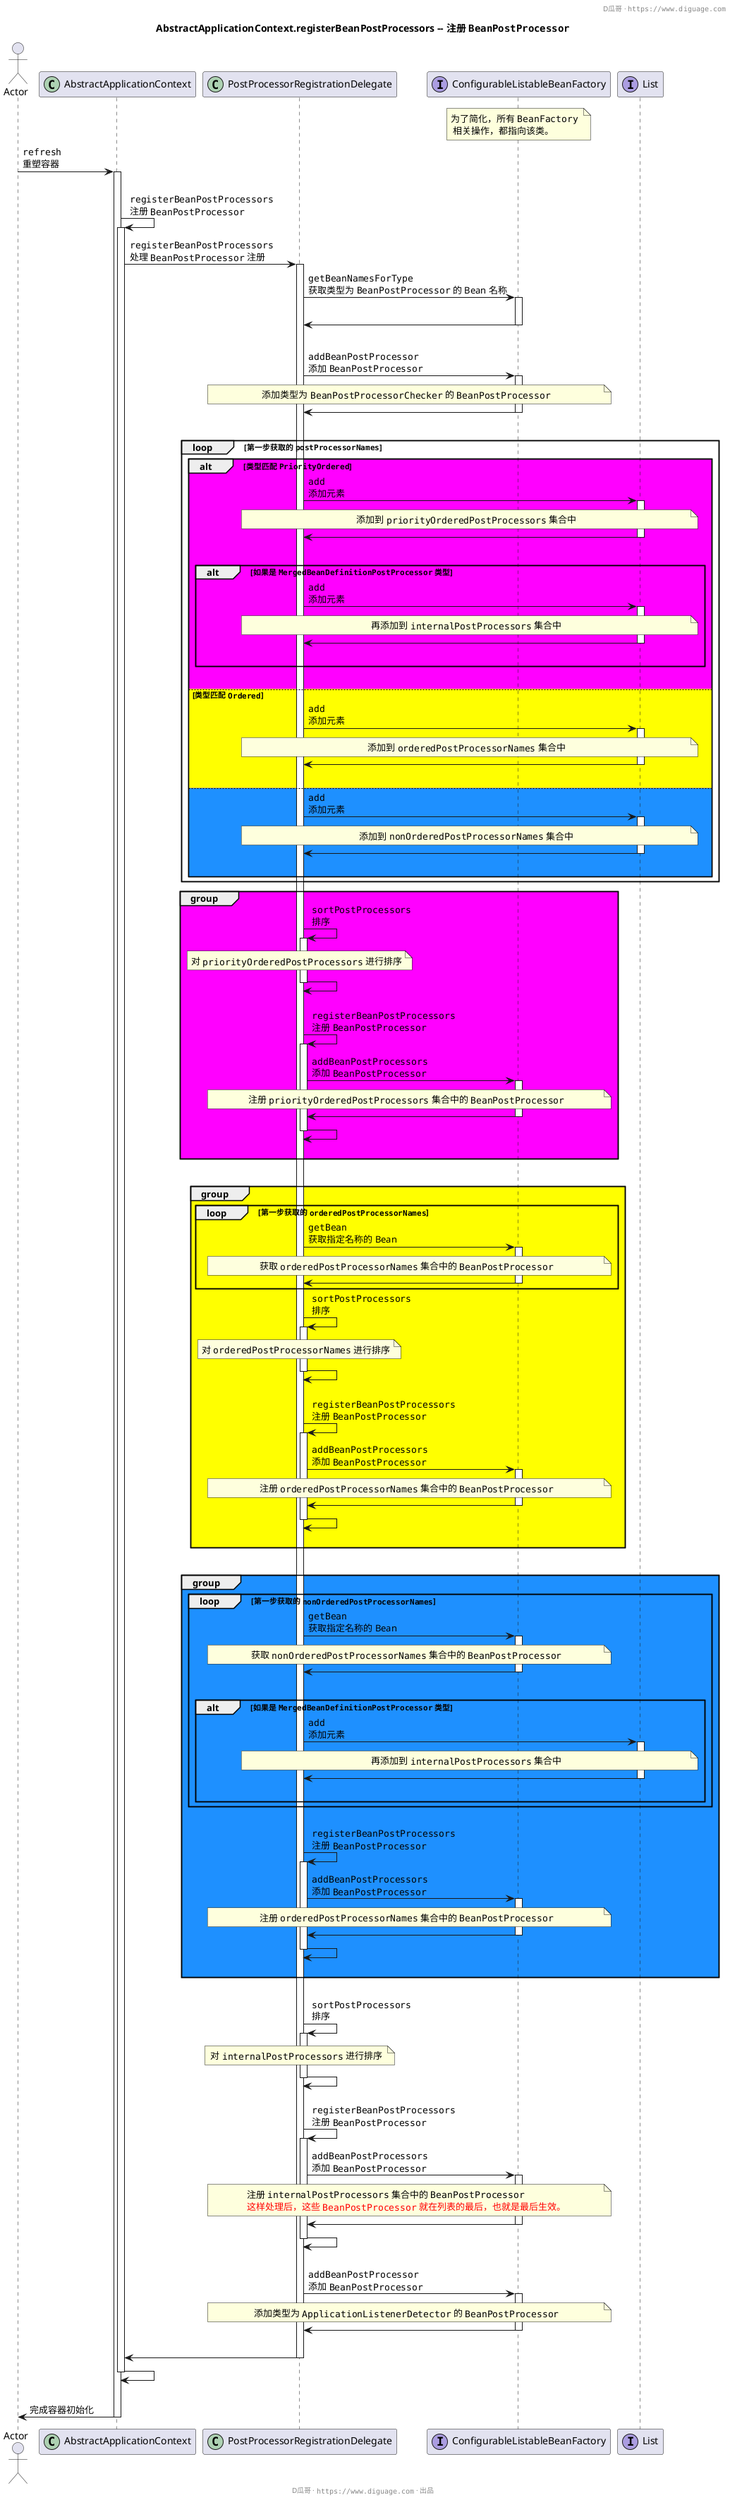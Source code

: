 @startuml
header D瓜哥 · ""https://www.diguage.com""

title **AbstractApplicationContext.registerBeanPostProcessors -- 注册 ""BeanPostProcessor""**


actor Actor
participant AbstractApplicationContext << (C,#ADD1B2) >>
participant PostProcessorRegistrationDelegate << (C,#ADD1B2) >>
participant ConfigurableListableBeanFactory << (I,#AB9DE1) >>
note over ConfigurableListableBeanFactory: 为了简化，所有 ""BeanFactory"" \n 相关操作，都指向该类。
participant List << (I,#AB9DE1) >>

Actor -> AbstractApplicationContext: ""refresh""\n重塑容器
activate AbstractApplicationContext
    |||

    AbstractApplicationContext -> AbstractApplicationContext: ""registerBeanPostProcessors""\n注册 ""BeanPostProcessor""
    activate AbstractApplicationContext
        AbstractApplicationContext -> PostProcessorRegistrationDelegate: ""registerBeanPostProcessors""\n处理 ""BeanPostProcessor"" 注册
        activate PostProcessorRegistrationDelegate

            PostProcessorRegistrationDelegate -> ConfigurableListableBeanFactory: ""getBeanNamesForType""\n获取类型为 ""BeanPostProcessor"" 的 Bean 名称
            activate ConfigurableListableBeanFactory
            |||
            PostProcessorRegistrationDelegate <- ConfigurableListableBeanFactory
            deactivate ConfigurableListableBeanFactory

            |||

            PostProcessorRegistrationDelegate -> ConfigurableListableBeanFactory: ""addBeanPostProcessor""\n添加 ""BeanPostProcessor""
            activate ConfigurableListableBeanFactory
            note over PostProcessorRegistrationDelegate, ConfigurableListableBeanFactory: 添加类型为 ""BeanPostProcessorChecker"" 的 ""BeanPostProcessor""
            PostProcessorRegistrationDelegate <- ConfigurableListableBeanFactory
            deactivate ConfigurableListableBeanFactory

            |||

            loop 第一步获取的 ""postProcessorNames""
                alt #Fuchsia 类型匹配 ""PriorityOrdered""
                    PostProcessorRegistrationDelegate -> List: ""add""\n添加元素
                    activate List
                    note over PostProcessorRegistrationDelegate, List: 添加到 ""priorityOrderedPostProcessors"" 集合中
                    PostProcessorRegistrationDelegate <- List
                    deactivate List
                    |||
                    alt 如果是 ""MergedBeanDefinitionPostProcessor"" 类型
                        PostProcessorRegistrationDelegate -> List: ""add""\n添加元素
                        activate List
                        note over PostProcessorRegistrationDelegate, List: 再添加到 ""internalPostProcessors"" 集合中
                        PostProcessorRegistrationDelegate <- List
                        deactivate List
                        |||
                    end
                    |||
                else #Yellow 类型匹配 ""Ordered""
                    PostProcessorRegistrationDelegate -> List: ""add""\n添加元素
                    activate List
                    note over PostProcessorRegistrationDelegate, List: 添加到 ""orderedPostProcessorNames"" 集合中
                    PostProcessorRegistrationDelegate <- List
                    deactivate List
                    |||
                else #DodgerBlue
                    PostProcessorRegistrationDelegate -> List: ""add""\n添加元素
                    activate List
                    note over PostProcessorRegistrationDelegate, List: 添加到 ""nonOrderedPostProcessorNames"" 集合中
                    PostProcessorRegistrationDelegate <- List
                    deactivate List
                    |||
                end
            end

            group #Fuchsia
                PostProcessorRegistrationDelegate -> PostProcessorRegistrationDelegate: ""sortPostProcessors""\n排序
                activate PostProcessorRegistrationDelegate
                note over PostProcessorRegistrationDelegate,PostProcessorRegistrationDelegate: 对 ""priorityOrderedPostProcessors"" 进行排序
                PostProcessorRegistrationDelegate -> PostProcessorRegistrationDelegate
                deactivate PostProcessorRegistrationDelegate

                |||

                PostProcessorRegistrationDelegate -> PostProcessorRegistrationDelegate: ""registerBeanPostProcessors""\n注册 ""BeanPostProcessor""
                activate PostProcessorRegistrationDelegate
                    PostProcessorRegistrationDelegate -> ConfigurableListableBeanFactory: ""addBeanPostProcessors""\n添加 ""BeanPostProcessor""
                    activate ConfigurableListableBeanFactory
                    note over PostProcessorRegistrationDelegate, ConfigurableListableBeanFactory: 注册 ""priorityOrderedPostProcessors"" 集合中的 ""BeanPostProcessor""
                    PostProcessorRegistrationDelegate <- ConfigurableListableBeanFactory
                    deactivate ConfigurableListableBeanFactory
                PostProcessorRegistrationDelegate -> PostProcessorRegistrationDelegate
                deactivate PostProcessorRegistrationDelegate
                |||
            end

            |||

            group #Yellow
                loop 第一步获取的 ""orderedPostProcessorNames""
                    PostProcessorRegistrationDelegate -> ConfigurableListableBeanFactory: ""getBean""\n获取指定名称的 Bean
                    activate ConfigurableListableBeanFactory
                    note over PostProcessorRegistrationDelegate, ConfigurableListableBeanFactory: 获取 ""orderedPostProcessorNames"" 集合中的 ""BeanPostProcessor""
                    PostProcessorRegistrationDelegate <- ConfigurableListableBeanFactory
                    deactivate ConfigurableListableBeanFactory
                end

                PostProcessorRegistrationDelegate -> PostProcessorRegistrationDelegate: ""sortPostProcessors""\n排序
                activate PostProcessorRegistrationDelegate
                note over PostProcessorRegistrationDelegate,PostProcessorRegistrationDelegate: 对 ""orderedPostProcessorNames"" 进行排序
                PostProcessorRegistrationDelegate -> PostProcessorRegistrationDelegate
                deactivate PostProcessorRegistrationDelegate

                |||

                PostProcessorRegistrationDelegate -> PostProcessorRegistrationDelegate: ""registerBeanPostProcessors""\n注册 ""BeanPostProcessor""
                activate PostProcessorRegistrationDelegate
                    PostProcessorRegistrationDelegate -> ConfigurableListableBeanFactory: ""addBeanPostProcessors""\n添加 ""BeanPostProcessor""
                    activate ConfigurableListableBeanFactory
                    note over PostProcessorRegistrationDelegate, ConfigurableListableBeanFactory: 注册 ""orderedPostProcessorNames"" 集合中的 ""BeanPostProcessor""
                    PostProcessorRegistrationDelegate <- ConfigurableListableBeanFactory
                    deactivate ConfigurableListableBeanFactory
                PostProcessorRegistrationDelegate -> PostProcessorRegistrationDelegate
                deactivate PostProcessorRegistrationDelegate
                |||
            end

            |||

            group #DodgerBlue
                loop 第一步获取的 ""nonOrderedPostProcessorNames""
                    PostProcessorRegistrationDelegate -> ConfigurableListableBeanFactory: ""getBean""\n获取指定名称的 Bean
                    activate ConfigurableListableBeanFactory
                    note over PostProcessorRegistrationDelegate, ConfigurableListableBeanFactory: 获取 ""nonOrderedPostProcessorNames"" 集合中的 ""BeanPostProcessor""
                    PostProcessorRegistrationDelegate <- ConfigurableListableBeanFactory
                    deactivate ConfigurableListableBeanFactory
                    |||
                    alt 如果是 ""MergedBeanDefinitionPostProcessor"" 类型
                        PostProcessorRegistrationDelegate -> List: ""add""\n添加元素
                        activate List
                        note over PostProcessorRegistrationDelegate, List: 再添加到 ""internalPostProcessors"" 集合中
                        PostProcessorRegistrationDelegate <- List
                        deactivate List
                        |||
                    end
                end

                |||

                PostProcessorRegistrationDelegate -> PostProcessorRegistrationDelegate: ""registerBeanPostProcessors""\n注册 ""BeanPostProcessor""
                activate PostProcessorRegistrationDelegate
                    PostProcessorRegistrationDelegate -> ConfigurableListableBeanFactory: ""addBeanPostProcessors""\n添加 ""BeanPostProcessor""
                    activate ConfigurableListableBeanFactory
                    note over PostProcessorRegistrationDelegate, ConfigurableListableBeanFactory: 注册 ""orderedPostProcessorNames"" 集合中的 ""BeanPostProcessor""
                    PostProcessorRegistrationDelegate <- ConfigurableListableBeanFactory
                    deactivate ConfigurableListableBeanFactory
                PostProcessorRegistrationDelegate -> PostProcessorRegistrationDelegate
                deactivate PostProcessorRegistrationDelegate
                |||
            end

            |||

            PostProcessorRegistrationDelegate -> PostProcessorRegistrationDelegate: ""sortPostProcessors""\n排序
            activate PostProcessorRegistrationDelegate
            note over PostProcessorRegistrationDelegate,PostProcessorRegistrationDelegate: 对 ""internalPostProcessors"" 进行排序
            PostProcessorRegistrationDelegate -> PostProcessorRegistrationDelegate
            deactivate PostProcessorRegistrationDelegate

            |||

            PostProcessorRegistrationDelegate -> PostProcessorRegistrationDelegate: ""registerBeanPostProcessors""\n注册 ""BeanPostProcessor""
            activate PostProcessorRegistrationDelegate
                PostProcessorRegistrationDelegate -> ConfigurableListableBeanFactory: ""addBeanPostProcessors""\n添加 ""BeanPostProcessor""
                activate ConfigurableListableBeanFactory
                note over PostProcessorRegistrationDelegate, ConfigurableListableBeanFactory: 注册 ""internalPostProcessors"" 集合中的 ""BeanPostProcessor""\n<color red>这样处理后，这些 ""BeanPostProcessor"" 就在列表的最后，也就是最后生效。</color>
                PostProcessorRegistrationDelegate <- ConfigurableListableBeanFactory
                deactivate ConfigurableListableBeanFactory
            PostProcessorRegistrationDelegate -> PostProcessorRegistrationDelegate
            deactivate PostProcessorRegistrationDelegate
            |||

            PostProcessorRegistrationDelegate -> ConfigurableListableBeanFactory: ""addBeanPostProcessor""\n添加 ""BeanPostProcessor""
            activate ConfigurableListableBeanFactory
            note over PostProcessorRegistrationDelegate, ConfigurableListableBeanFactory: 添加类型为 ""ApplicationListenerDetector"" 的 ""BeanPostProcessor""
            PostProcessorRegistrationDelegate <- ConfigurableListableBeanFactory
            deactivate ConfigurableListableBeanFactory
            |||
        AbstractApplicationContext <- PostProcessorRegistrationDelegate
        deactivate PostProcessorRegistrationDelegate
    AbstractApplicationContext -> AbstractApplicationContext
    deactivate AbstractApplicationContext

    |||

Actor <- AbstractApplicationContext: 完成容器初始化
deactivate AbstractApplicationContext

footer D瓜哥 · ""https://www.diguage.com"" · 出品
@enduml

